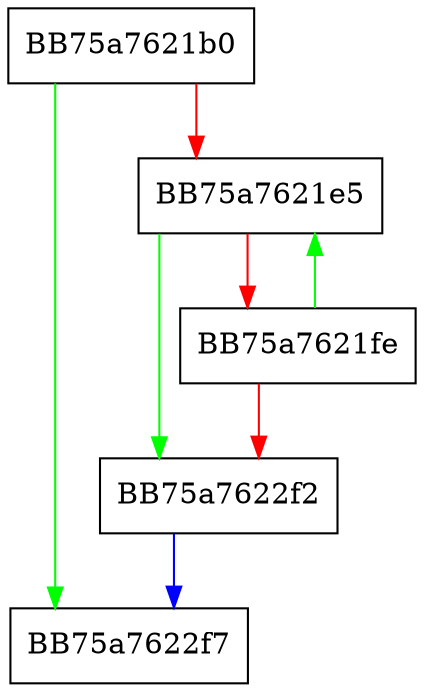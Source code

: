 digraph sqlite3SelectDup {
  node [shape="box"];
  graph [splines=ortho];
  BB75a7621b0 -> BB75a7622f7 [color="green"];
  BB75a7621b0 -> BB75a7621e5 [color="red"];
  BB75a7621e5 -> BB75a7622f2 [color="green"];
  BB75a7621e5 -> BB75a7621fe [color="red"];
  BB75a7621fe -> BB75a7621e5 [color="green"];
  BB75a7621fe -> BB75a7622f2 [color="red"];
  BB75a7622f2 -> BB75a7622f7 [color="blue"];
}